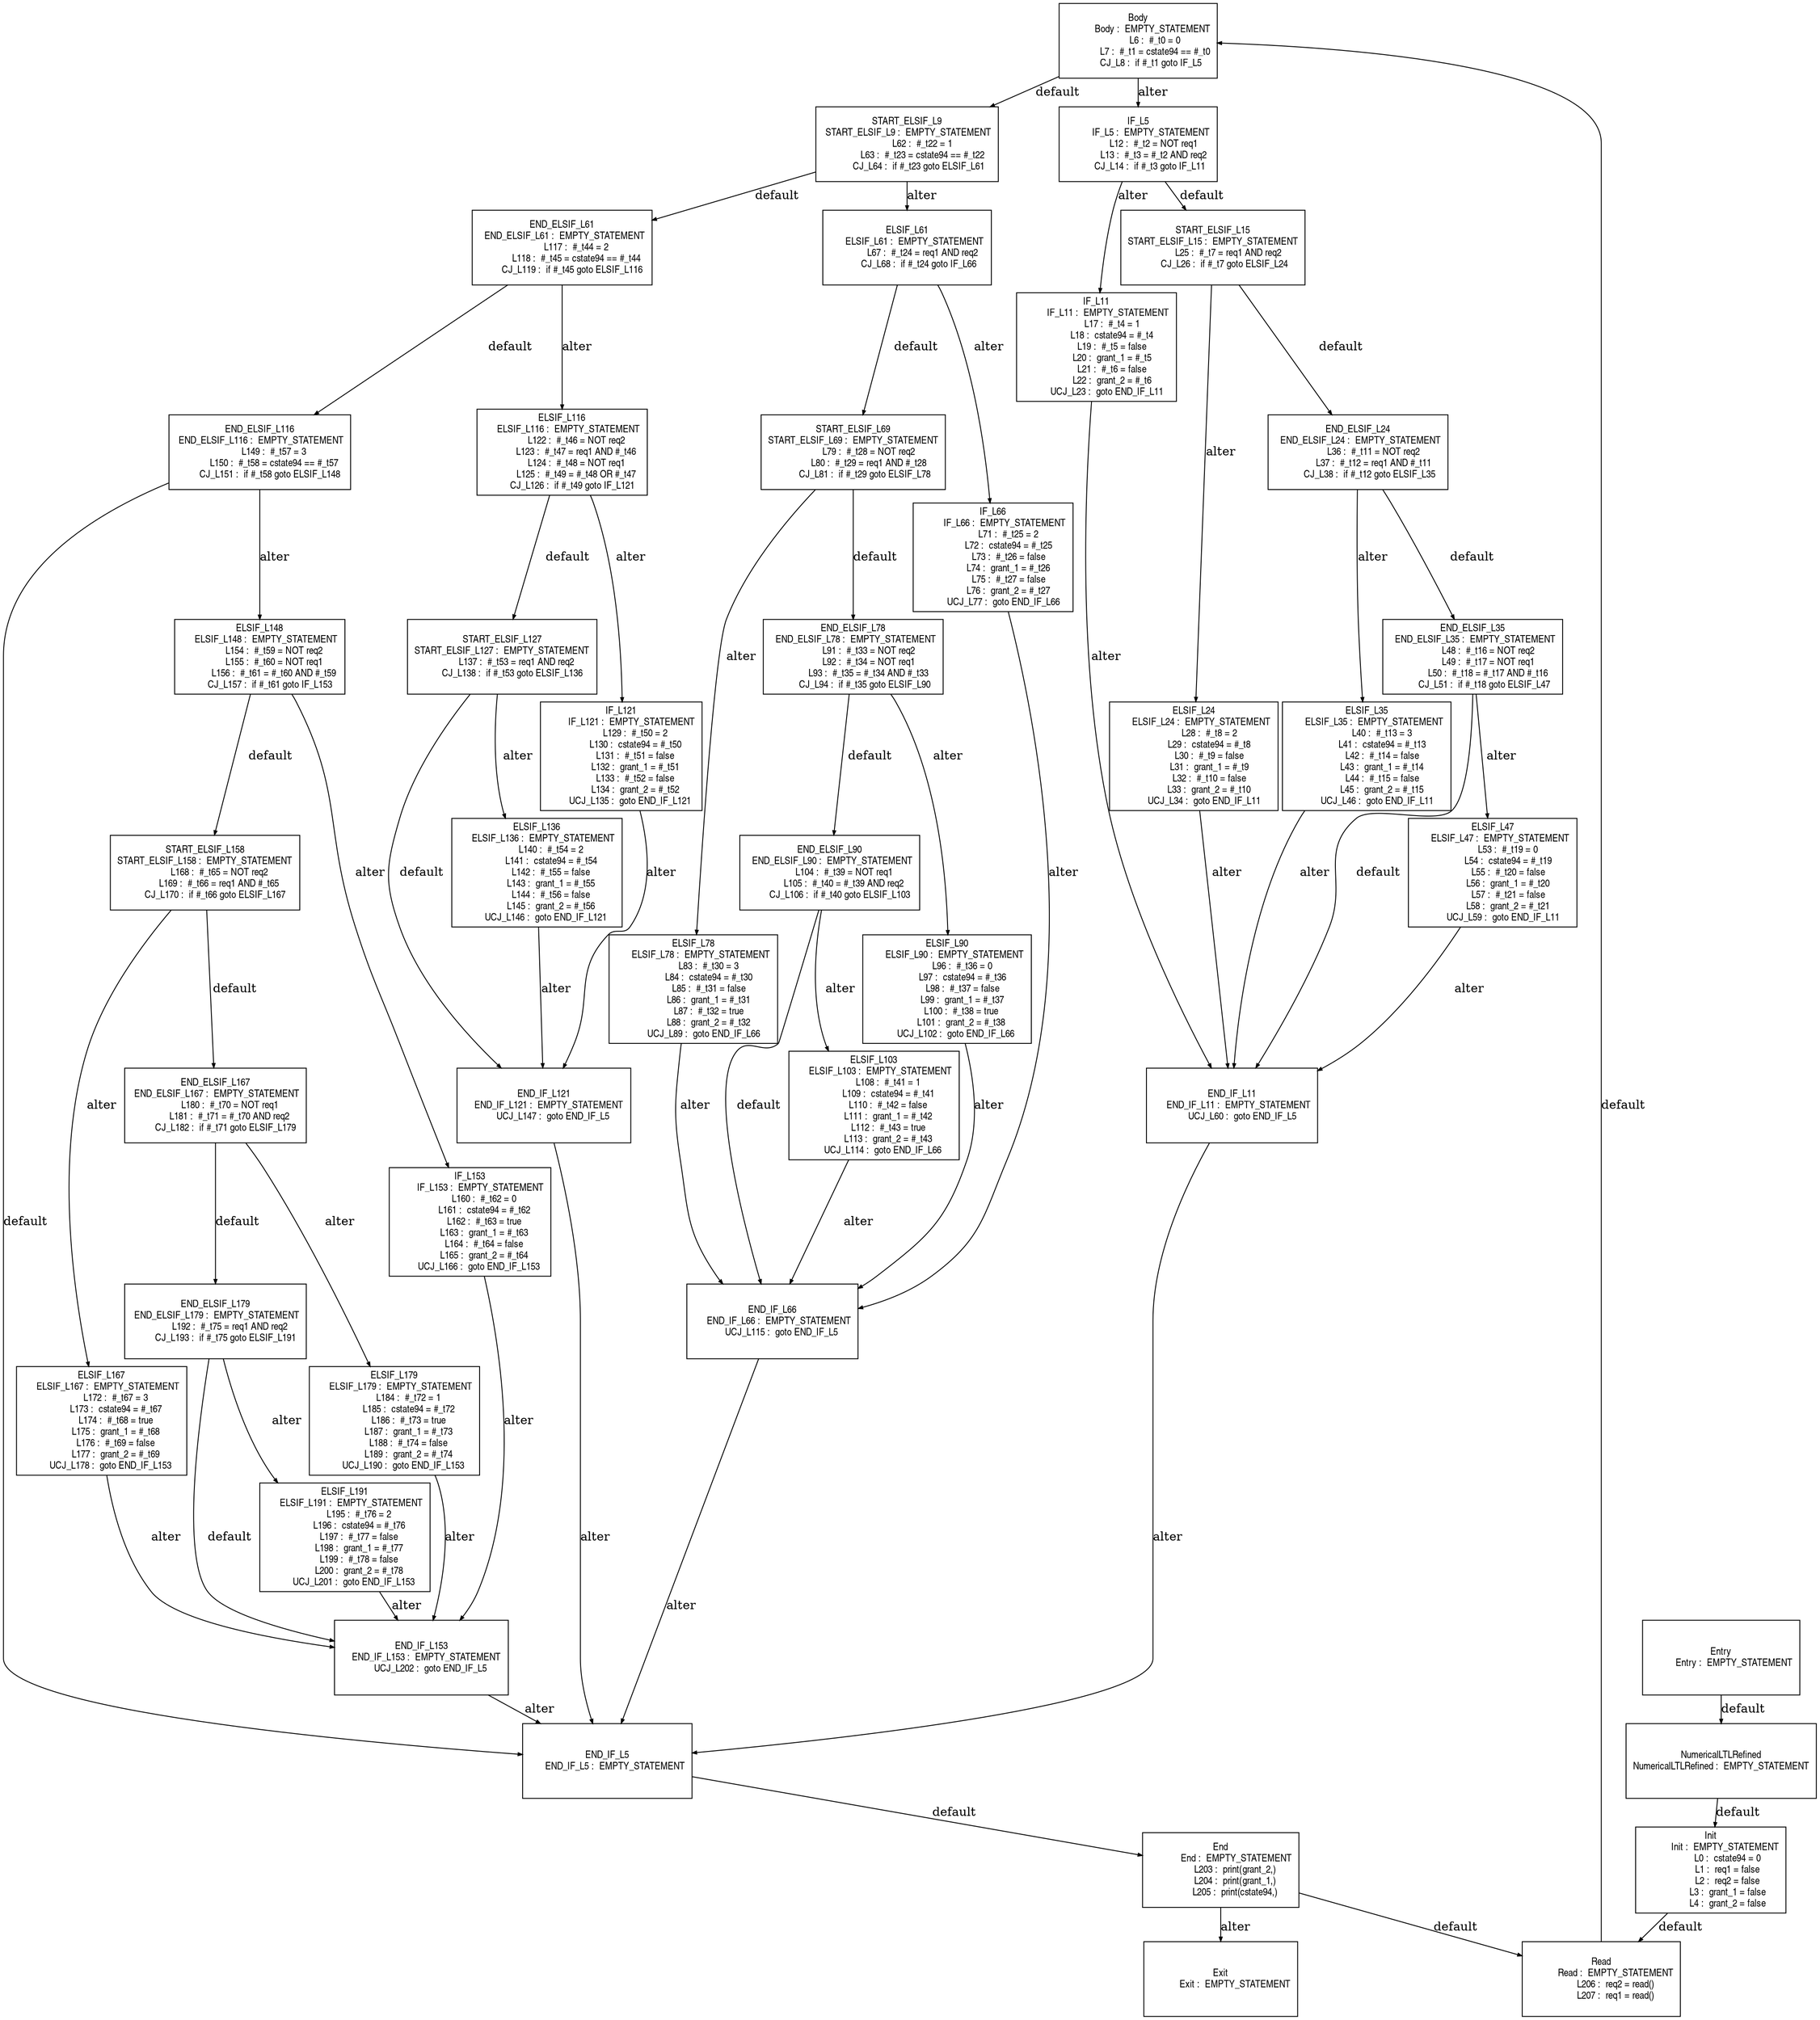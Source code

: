 digraph G {
  ranksep=.25;
  edge [arrowsize=.5]
  node [shape=rectangle, fontname="ArialNarrow",
        fontsize=12,  height=1.2];
  "Body
           Body :  EMPTY_STATEMENT
             L6 :  #_t0 = 0
             L7 :  #_t1 = cstate94 == #_t0
          CJ_L8 :  if #_t1 goto IF_L5
"; "ELSIF_L78
      ELSIF_L78 :  EMPTY_STATEMENT
            L83 :  #_t30 = 3
            L84 :  cstate94 = #_t30
            L85 :  #_t31 = false
            L86 :  grant_1 = #_t31
            L87 :  #_t32 = true
            L88 :  grant_2 = #_t32
        UCJ_L89 :  goto END_IF_L66
"; "END_ELSIF_L61
  END_ELSIF_L61 :  EMPTY_STATEMENT
           L117 :  #_t44 = 2
           L118 :  #_t45 = cstate94 == #_t44
        CJ_L119 :  if #_t45 goto ELSIF_L116
"; "ELSIF_L24
      ELSIF_L24 :  EMPTY_STATEMENT
            L28 :  #_t8 = 2
            L29 :  cstate94 = #_t8
            L30 :  #_t9 = false
            L31 :  grant_1 = #_t9
            L32 :  #_t10 = false
            L33 :  grant_2 = #_t10
        UCJ_L34 :  goto END_IF_L11
"; "ELSIF_L35
      ELSIF_L35 :  EMPTY_STATEMENT
            L40 :  #_t13 = 3
            L41 :  cstate94 = #_t13
            L42 :  #_t14 = false
            L43 :  grant_1 = #_t14
            L44 :  #_t15 = false
            L45 :  grant_2 = #_t15
        UCJ_L46 :  goto END_IF_L11
"; "START_ELSIF_L69
START_ELSIF_L69 :  EMPTY_STATEMENT
            L79 :  #_t28 = NOT req2
            L80 :  #_t29 = req1 AND #_t28
         CJ_L81 :  if #_t29 goto ELSIF_L78
"; "ELSIF_L167
     ELSIF_L167 :  EMPTY_STATEMENT
           L172 :  #_t67 = 3
           L173 :  cstate94 = #_t67
           L174 :  #_t68 = true
           L175 :  grant_1 = #_t68
           L176 :  #_t69 = false
           L177 :  grant_2 = #_t69
       UCJ_L178 :  goto END_IF_L153
"; "END_IF_L5
      END_IF_L5 :  EMPTY_STATEMENT
"; "IF_L11
         IF_L11 :  EMPTY_STATEMENT
            L17 :  #_t4 = 1
            L18 :  cstate94 = #_t4
            L19 :  #_t5 = false
            L20 :  grant_1 = #_t5
            L21 :  #_t6 = false
            L22 :  grant_2 = #_t6
        UCJ_L23 :  goto END_IF_L11
"; "END_ELSIF_L90
  END_ELSIF_L90 :  EMPTY_STATEMENT
           L104 :  #_t39 = NOT req1
           L105 :  #_t40 = #_t39 AND req2
        CJ_L106 :  if #_t40 goto ELSIF_L103
"; "Exit
           Exit :  EMPTY_STATEMENT
"; "End
            End :  EMPTY_STATEMENT
           L203 :  print(grant_2,)
           L204 :  print(grant_1,)
           L205 :  print(cstate94,)
"; "NumericalLTLRefined
NumericalLTLRefined :  EMPTY_STATEMENT
"; "END_ELSIF_L35
  END_ELSIF_L35 :  EMPTY_STATEMENT
            L48 :  #_t16 = NOT req2
            L49 :  #_t17 = NOT req1
            L50 :  #_t18 = #_t17 AND #_t16
         CJ_L51 :  if #_t18 goto ELSIF_L47
"; "END_ELSIF_L78
  END_ELSIF_L78 :  EMPTY_STATEMENT
            L91 :  #_t33 = NOT req2
            L92 :  #_t34 = NOT req1
            L93 :  #_t35 = #_t34 AND #_t33
         CJ_L94 :  if #_t35 goto ELSIF_L90
"; "END_IF_L66
     END_IF_L66 :  EMPTY_STATEMENT
       UCJ_L115 :  goto END_IF_L5
"; "ELSIF_L90
      ELSIF_L90 :  EMPTY_STATEMENT
            L96 :  #_t36 = 0
            L97 :  cstate94 = #_t36
            L98 :  #_t37 = false
            L99 :  grant_1 = #_t37
           L100 :  #_t38 = true
           L101 :  grant_2 = #_t38
       UCJ_L102 :  goto END_IF_L66
"; "END_IF_L11
     END_IF_L11 :  EMPTY_STATEMENT
        UCJ_L60 :  goto END_IF_L5
"; "START_ELSIF_L9
 START_ELSIF_L9 :  EMPTY_STATEMENT
            L62 :  #_t22 = 1
            L63 :  #_t23 = cstate94 == #_t22
         CJ_L64 :  if #_t23 goto ELSIF_L61
"; "END_ELSIF_L116
 END_ELSIF_L116 :  EMPTY_STATEMENT
           L149 :  #_t57 = 3
           L150 :  #_t58 = cstate94 == #_t57
        CJ_L151 :  if #_t58 goto ELSIF_L148
"; "END_ELSIF_L24
  END_ELSIF_L24 :  EMPTY_STATEMENT
            L36 :  #_t11 = NOT req2
            L37 :  #_t12 = req1 AND #_t11
         CJ_L38 :  if #_t12 goto ELSIF_L35
"; "START_ELSIF_L127
START_ELSIF_L127 :  EMPTY_STATEMENT
           L137 :  #_t53 = req1 AND req2
        CJ_L138 :  if #_t53 goto ELSIF_L136
"; "ELSIF_L148
     ELSIF_L148 :  EMPTY_STATEMENT
           L154 :  #_t59 = NOT req2
           L155 :  #_t60 = NOT req1
           L156 :  #_t61 = #_t60 AND #_t59
        CJ_L157 :  if #_t61 goto IF_L153
"; "END_ELSIF_L167
 END_ELSIF_L167 :  EMPTY_STATEMENT
           L180 :  #_t70 = NOT req1
           L181 :  #_t71 = #_t70 AND req2
        CJ_L182 :  if #_t71 goto ELSIF_L179
"; "IF_L121
        IF_L121 :  EMPTY_STATEMENT
           L129 :  #_t50 = 2
           L130 :  cstate94 = #_t50
           L131 :  #_t51 = false
           L132 :  grant_1 = #_t51
           L133 :  #_t52 = false
           L134 :  grant_2 = #_t52
       UCJ_L135 :  goto END_IF_L121
"; "START_ELSIF_L158
START_ELSIF_L158 :  EMPTY_STATEMENT
           L168 :  #_t65 = NOT req2
           L169 :  #_t66 = req1 AND #_t65
        CJ_L170 :  if #_t66 goto ELSIF_L167
"; "START_ELSIF_L15
START_ELSIF_L15 :  EMPTY_STATEMENT
            L25 :  #_t7 = req1 AND req2
         CJ_L26 :  if #_t7 goto ELSIF_L24
"; "Init
           Init :  EMPTY_STATEMENT
             L0 :  cstate94 = 0
             L1 :  req1 = false
             L2 :  req2 = false
             L3 :  grant_1 = false
             L4 :  grant_2 = false
"; "IF_L5
          IF_L5 :  EMPTY_STATEMENT
            L12 :  #_t2 = NOT req1
            L13 :  #_t3 = #_t2 AND req2
         CJ_L14 :  if #_t3 goto IF_L11
"; "END_IF_L121
    END_IF_L121 :  EMPTY_STATEMENT
       UCJ_L147 :  goto END_IF_L5
"; "Read
           Read :  EMPTY_STATEMENT
           L206 :  req2 = read()
           L207 :  req1 = read()
"; "END_IF_L153
    END_IF_L153 :  EMPTY_STATEMENT
       UCJ_L202 :  goto END_IF_L5
"; "ELSIF_L47
      ELSIF_L47 :  EMPTY_STATEMENT
            L53 :  #_t19 = 0
            L54 :  cstate94 = #_t19
            L55 :  #_t20 = false
            L56 :  grant_1 = #_t20
            L57 :  #_t21 = false
            L58 :  grant_2 = #_t21
        UCJ_L59 :  goto END_IF_L11
"; "END_ELSIF_L179
 END_ELSIF_L179 :  EMPTY_STATEMENT
           L192 :  #_t75 = req1 AND req2
        CJ_L193 :  if #_t75 goto ELSIF_L191
"; "IF_L153
        IF_L153 :  EMPTY_STATEMENT
           L160 :  #_t62 = 0
           L161 :  cstate94 = #_t62
           L162 :  #_t63 = true
           L163 :  grant_1 = #_t63
           L164 :  #_t64 = false
           L165 :  grant_2 = #_t64
       UCJ_L166 :  goto END_IF_L153
"; "ELSIF_L61
      ELSIF_L61 :  EMPTY_STATEMENT
            L67 :  #_t24 = req1 AND req2
         CJ_L68 :  if #_t24 goto IF_L66
"; "ELSIF_L116
     ELSIF_L116 :  EMPTY_STATEMENT
           L122 :  #_t46 = NOT req2
           L123 :  #_t47 = req1 AND #_t46
           L124 :  #_t48 = NOT req1
           L125 :  #_t49 = #_t48 OR #_t47
        CJ_L126 :  if #_t49 goto IF_L121
"; "ELSIF_L191
     ELSIF_L191 :  EMPTY_STATEMENT
           L195 :  #_t76 = 2
           L196 :  cstate94 = #_t76
           L197 :  #_t77 = false
           L198 :  grant_1 = #_t77
           L199 :  #_t78 = false
           L200 :  grant_2 = #_t78
       UCJ_L201 :  goto END_IF_L153
"; "Entry
          Entry :  EMPTY_STATEMENT
"; "IF_L66
         IF_L66 :  EMPTY_STATEMENT
            L71 :  #_t25 = 2
            L72 :  cstate94 = #_t25
            L73 :  #_t26 = false
            L74 :  grant_1 = #_t26
            L75 :  #_t27 = false
            L76 :  grant_2 = #_t27
        UCJ_L77 :  goto END_IF_L66
"; "ELSIF_L136
     ELSIF_L136 :  EMPTY_STATEMENT
           L140 :  #_t54 = 2
           L141 :  cstate94 = #_t54
           L142 :  #_t55 = false
           L143 :  grant_1 = #_t55
           L144 :  #_t56 = false
           L145 :  grant_2 = #_t56
       UCJ_L146 :  goto END_IF_L121
"; "ELSIF_L103
     ELSIF_L103 :  EMPTY_STATEMENT
           L108 :  #_t41 = 1
           L109 :  cstate94 = #_t41
           L110 :  #_t42 = false
           L111 :  grant_1 = #_t42
           L112 :  #_t43 = true
           L113 :  grant_2 = #_t43
       UCJ_L114 :  goto END_IF_L66
"; "ELSIF_L179
     ELSIF_L179 :  EMPTY_STATEMENT
           L184 :  #_t72 = 1
           L185 :  cstate94 = #_t72
           L186 :  #_t73 = true
           L187 :  grant_1 = #_t73
           L188 :  #_t74 = false
           L189 :  grant_2 = #_t74
       UCJ_L190 :  goto END_IF_L153
"; 
  "NumericalLTLRefined
NumericalLTLRefined :  EMPTY_STATEMENT
" -> "Init
           Init :  EMPTY_STATEMENT
             L0 :  cstate94 = 0
             L1 :  req1 = false
             L2 :  req2 = false
             L3 :  grant_1 = false
             L4 :  grant_2 = false
"  [label="default"];
  "Init
           Init :  EMPTY_STATEMENT
             L0 :  cstate94 = 0
             L1 :  req1 = false
             L2 :  req2 = false
             L3 :  grant_1 = false
             L4 :  grant_2 = false
" -> "Read
           Read :  EMPTY_STATEMENT
           L206 :  req2 = read()
           L207 :  req1 = read()
"  [label="default"];
  "Body
           Body :  EMPTY_STATEMENT
             L6 :  #_t0 = 0
             L7 :  #_t1 = cstate94 == #_t0
          CJ_L8 :  if #_t1 goto IF_L5
" -> "START_ELSIF_L9
 START_ELSIF_L9 :  EMPTY_STATEMENT
            L62 :  #_t22 = 1
            L63 :  #_t23 = cstate94 == #_t22
         CJ_L64 :  if #_t23 goto ELSIF_L61
"  [label="default"];
  "Body
           Body :  EMPTY_STATEMENT
             L6 :  #_t0 = 0
             L7 :  #_t1 = cstate94 == #_t0
          CJ_L8 :  if #_t1 goto IF_L5
" -> "IF_L5
          IF_L5 :  EMPTY_STATEMENT
            L12 :  #_t2 = NOT req1
            L13 :  #_t3 = #_t2 AND req2
         CJ_L14 :  if #_t3 goto IF_L11
"  [label="alter"];
  "IF_L5
          IF_L5 :  EMPTY_STATEMENT
            L12 :  #_t2 = NOT req1
            L13 :  #_t3 = #_t2 AND req2
         CJ_L14 :  if #_t3 goto IF_L11
" -> "START_ELSIF_L15
START_ELSIF_L15 :  EMPTY_STATEMENT
            L25 :  #_t7 = req1 AND req2
         CJ_L26 :  if #_t7 goto ELSIF_L24
"  [label="default"];
  "IF_L5
          IF_L5 :  EMPTY_STATEMENT
            L12 :  #_t2 = NOT req1
            L13 :  #_t3 = #_t2 AND req2
         CJ_L14 :  if #_t3 goto IF_L11
" -> "IF_L11
         IF_L11 :  EMPTY_STATEMENT
            L17 :  #_t4 = 1
            L18 :  cstate94 = #_t4
            L19 :  #_t5 = false
            L20 :  grant_1 = #_t5
            L21 :  #_t6 = false
            L22 :  grant_2 = #_t6
        UCJ_L23 :  goto END_IF_L11
"  [label="alter"];
  "IF_L11
         IF_L11 :  EMPTY_STATEMENT
            L17 :  #_t4 = 1
            L18 :  cstate94 = #_t4
            L19 :  #_t5 = false
            L20 :  grant_1 = #_t5
            L21 :  #_t6 = false
            L22 :  grant_2 = #_t6
        UCJ_L23 :  goto END_IF_L11
" -> "END_IF_L11
     END_IF_L11 :  EMPTY_STATEMENT
        UCJ_L60 :  goto END_IF_L5
"  [label="alter"];
  "START_ELSIF_L15
START_ELSIF_L15 :  EMPTY_STATEMENT
            L25 :  #_t7 = req1 AND req2
         CJ_L26 :  if #_t7 goto ELSIF_L24
" -> "END_ELSIF_L24
  END_ELSIF_L24 :  EMPTY_STATEMENT
            L36 :  #_t11 = NOT req2
            L37 :  #_t12 = req1 AND #_t11
         CJ_L38 :  if #_t12 goto ELSIF_L35
"  [label="default"];
  "START_ELSIF_L15
START_ELSIF_L15 :  EMPTY_STATEMENT
            L25 :  #_t7 = req1 AND req2
         CJ_L26 :  if #_t7 goto ELSIF_L24
" -> "ELSIF_L24
      ELSIF_L24 :  EMPTY_STATEMENT
            L28 :  #_t8 = 2
            L29 :  cstate94 = #_t8
            L30 :  #_t9 = false
            L31 :  grant_1 = #_t9
            L32 :  #_t10 = false
            L33 :  grant_2 = #_t10
        UCJ_L34 :  goto END_IF_L11
"  [label="alter"];
  "ELSIF_L24
      ELSIF_L24 :  EMPTY_STATEMENT
            L28 :  #_t8 = 2
            L29 :  cstate94 = #_t8
            L30 :  #_t9 = false
            L31 :  grant_1 = #_t9
            L32 :  #_t10 = false
            L33 :  grant_2 = #_t10
        UCJ_L34 :  goto END_IF_L11
" -> "END_IF_L11
     END_IF_L11 :  EMPTY_STATEMENT
        UCJ_L60 :  goto END_IF_L5
"  [label="alter"];
  "END_ELSIF_L24
  END_ELSIF_L24 :  EMPTY_STATEMENT
            L36 :  #_t11 = NOT req2
            L37 :  #_t12 = req1 AND #_t11
         CJ_L38 :  if #_t12 goto ELSIF_L35
" -> "END_ELSIF_L35
  END_ELSIF_L35 :  EMPTY_STATEMENT
            L48 :  #_t16 = NOT req2
            L49 :  #_t17 = NOT req1
            L50 :  #_t18 = #_t17 AND #_t16
         CJ_L51 :  if #_t18 goto ELSIF_L47
"  [label="default"];
  "END_ELSIF_L24
  END_ELSIF_L24 :  EMPTY_STATEMENT
            L36 :  #_t11 = NOT req2
            L37 :  #_t12 = req1 AND #_t11
         CJ_L38 :  if #_t12 goto ELSIF_L35
" -> "ELSIF_L35
      ELSIF_L35 :  EMPTY_STATEMENT
            L40 :  #_t13 = 3
            L41 :  cstate94 = #_t13
            L42 :  #_t14 = false
            L43 :  grant_1 = #_t14
            L44 :  #_t15 = false
            L45 :  grant_2 = #_t15
        UCJ_L46 :  goto END_IF_L11
"  [label="alter"];
  "ELSIF_L35
      ELSIF_L35 :  EMPTY_STATEMENT
            L40 :  #_t13 = 3
            L41 :  cstate94 = #_t13
            L42 :  #_t14 = false
            L43 :  grant_1 = #_t14
            L44 :  #_t15 = false
            L45 :  grant_2 = #_t15
        UCJ_L46 :  goto END_IF_L11
" -> "END_IF_L11
     END_IF_L11 :  EMPTY_STATEMENT
        UCJ_L60 :  goto END_IF_L5
"  [label="alter"];
  "END_ELSIF_L35
  END_ELSIF_L35 :  EMPTY_STATEMENT
            L48 :  #_t16 = NOT req2
            L49 :  #_t17 = NOT req1
            L50 :  #_t18 = #_t17 AND #_t16
         CJ_L51 :  if #_t18 goto ELSIF_L47
" -> "END_IF_L11
     END_IF_L11 :  EMPTY_STATEMENT
        UCJ_L60 :  goto END_IF_L5
"  [label="default"];
  "END_ELSIF_L35
  END_ELSIF_L35 :  EMPTY_STATEMENT
            L48 :  #_t16 = NOT req2
            L49 :  #_t17 = NOT req1
            L50 :  #_t18 = #_t17 AND #_t16
         CJ_L51 :  if #_t18 goto ELSIF_L47
" -> "ELSIF_L47
      ELSIF_L47 :  EMPTY_STATEMENT
            L53 :  #_t19 = 0
            L54 :  cstate94 = #_t19
            L55 :  #_t20 = false
            L56 :  grant_1 = #_t20
            L57 :  #_t21 = false
            L58 :  grant_2 = #_t21
        UCJ_L59 :  goto END_IF_L11
"  [label="alter"];
  "ELSIF_L47
      ELSIF_L47 :  EMPTY_STATEMENT
            L53 :  #_t19 = 0
            L54 :  cstate94 = #_t19
            L55 :  #_t20 = false
            L56 :  grant_1 = #_t20
            L57 :  #_t21 = false
            L58 :  grant_2 = #_t21
        UCJ_L59 :  goto END_IF_L11
" -> "END_IF_L11
     END_IF_L11 :  EMPTY_STATEMENT
        UCJ_L60 :  goto END_IF_L5
"  [label="alter"];
  "END_IF_L11
     END_IF_L11 :  EMPTY_STATEMENT
        UCJ_L60 :  goto END_IF_L5
" -> "END_IF_L5
      END_IF_L5 :  EMPTY_STATEMENT
"  [label="alter"];
  "START_ELSIF_L9
 START_ELSIF_L9 :  EMPTY_STATEMENT
            L62 :  #_t22 = 1
            L63 :  #_t23 = cstate94 == #_t22
         CJ_L64 :  if #_t23 goto ELSIF_L61
" -> "END_ELSIF_L61
  END_ELSIF_L61 :  EMPTY_STATEMENT
           L117 :  #_t44 = 2
           L118 :  #_t45 = cstate94 == #_t44
        CJ_L119 :  if #_t45 goto ELSIF_L116
"  [label="default"];
  "START_ELSIF_L9
 START_ELSIF_L9 :  EMPTY_STATEMENT
            L62 :  #_t22 = 1
            L63 :  #_t23 = cstate94 == #_t22
         CJ_L64 :  if #_t23 goto ELSIF_L61
" -> "ELSIF_L61
      ELSIF_L61 :  EMPTY_STATEMENT
            L67 :  #_t24 = req1 AND req2
         CJ_L68 :  if #_t24 goto IF_L66
"  [label="alter"];
  "ELSIF_L61
      ELSIF_L61 :  EMPTY_STATEMENT
            L67 :  #_t24 = req1 AND req2
         CJ_L68 :  if #_t24 goto IF_L66
" -> "START_ELSIF_L69
START_ELSIF_L69 :  EMPTY_STATEMENT
            L79 :  #_t28 = NOT req2
            L80 :  #_t29 = req1 AND #_t28
         CJ_L81 :  if #_t29 goto ELSIF_L78
"  [label="default"];
  "ELSIF_L61
      ELSIF_L61 :  EMPTY_STATEMENT
            L67 :  #_t24 = req1 AND req2
         CJ_L68 :  if #_t24 goto IF_L66
" -> "IF_L66
         IF_L66 :  EMPTY_STATEMENT
            L71 :  #_t25 = 2
            L72 :  cstate94 = #_t25
            L73 :  #_t26 = false
            L74 :  grant_1 = #_t26
            L75 :  #_t27 = false
            L76 :  grant_2 = #_t27
        UCJ_L77 :  goto END_IF_L66
"  [label="alter"];
  "IF_L66
         IF_L66 :  EMPTY_STATEMENT
            L71 :  #_t25 = 2
            L72 :  cstate94 = #_t25
            L73 :  #_t26 = false
            L74 :  grant_1 = #_t26
            L75 :  #_t27 = false
            L76 :  grant_2 = #_t27
        UCJ_L77 :  goto END_IF_L66
" -> "END_IF_L66
     END_IF_L66 :  EMPTY_STATEMENT
       UCJ_L115 :  goto END_IF_L5
"  [label="alter"];
  "START_ELSIF_L69
START_ELSIF_L69 :  EMPTY_STATEMENT
            L79 :  #_t28 = NOT req2
            L80 :  #_t29 = req1 AND #_t28
         CJ_L81 :  if #_t29 goto ELSIF_L78
" -> "END_ELSIF_L78
  END_ELSIF_L78 :  EMPTY_STATEMENT
            L91 :  #_t33 = NOT req2
            L92 :  #_t34 = NOT req1
            L93 :  #_t35 = #_t34 AND #_t33
         CJ_L94 :  if #_t35 goto ELSIF_L90
"  [label="default"];
  "START_ELSIF_L69
START_ELSIF_L69 :  EMPTY_STATEMENT
            L79 :  #_t28 = NOT req2
            L80 :  #_t29 = req1 AND #_t28
         CJ_L81 :  if #_t29 goto ELSIF_L78
" -> "ELSIF_L78
      ELSIF_L78 :  EMPTY_STATEMENT
            L83 :  #_t30 = 3
            L84 :  cstate94 = #_t30
            L85 :  #_t31 = false
            L86 :  grant_1 = #_t31
            L87 :  #_t32 = true
            L88 :  grant_2 = #_t32
        UCJ_L89 :  goto END_IF_L66
"  [label="alter"];
  "ELSIF_L78
      ELSIF_L78 :  EMPTY_STATEMENT
            L83 :  #_t30 = 3
            L84 :  cstate94 = #_t30
            L85 :  #_t31 = false
            L86 :  grant_1 = #_t31
            L87 :  #_t32 = true
            L88 :  grant_2 = #_t32
        UCJ_L89 :  goto END_IF_L66
" -> "END_IF_L66
     END_IF_L66 :  EMPTY_STATEMENT
       UCJ_L115 :  goto END_IF_L5
"  [label="alter"];
  "END_ELSIF_L78
  END_ELSIF_L78 :  EMPTY_STATEMENT
            L91 :  #_t33 = NOT req2
            L92 :  #_t34 = NOT req1
            L93 :  #_t35 = #_t34 AND #_t33
         CJ_L94 :  if #_t35 goto ELSIF_L90
" -> "END_ELSIF_L90
  END_ELSIF_L90 :  EMPTY_STATEMENT
           L104 :  #_t39 = NOT req1
           L105 :  #_t40 = #_t39 AND req2
        CJ_L106 :  if #_t40 goto ELSIF_L103
"  [label="default"];
  "END_ELSIF_L78
  END_ELSIF_L78 :  EMPTY_STATEMENT
            L91 :  #_t33 = NOT req2
            L92 :  #_t34 = NOT req1
            L93 :  #_t35 = #_t34 AND #_t33
         CJ_L94 :  if #_t35 goto ELSIF_L90
" -> "ELSIF_L90
      ELSIF_L90 :  EMPTY_STATEMENT
            L96 :  #_t36 = 0
            L97 :  cstate94 = #_t36
            L98 :  #_t37 = false
            L99 :  grant_1 = #_t37
           L100 :  #_t38 = true
           L101 :  grant_2 = #_t38
       UCJ_L102 :  goto END_IF_L66
"  [label="alter"];
  "ELSIF_L90
      ELSIF_L90 :  EMPTY_STATEMENT
            L96 :  #_t36 = 0
            L97 :  cstate94 = #_t36
            L98 :  #_t37 = false
            L99 :  grant_1 = #_t37
           L100 :  #_t38 = true
           L101 :  grant_2 = #_t38
       UCJ_L102 :  goto END_IF_L66
" -> "END_IF_L66
     END_IF_L66 :  EMPTY_STATEMENT
       UCJ_L115 :  goto END_IF_L5
"  [label="alter"];
  "END_ELSIF_L90
  END_ELSIF_L90 :  EMPTY_STATEMENT
           L104 :  #_t39 = NOT req1
           L105 :  #_t40 = #_t39 AND req2
        CJ_L106 :  if #_t40 goto ELSIF_L103
" -> "END_IF_L66
     END_IF_L66 :  EMPTY_STATEMENT
       UCJ_L115 :  goto END_IF_L5
"  [label="default"];
  "END_ELSIF_L90
  END_ELSIF_L90 :  EMPTY_STATEMENT
           L104 :  #_t39 = NOT req1
           L105 :  #_t40 = #_t39 AND req2
        CJ_L106 :  if #_t40 goto ELSIF_L103
" -> "ELSIF_L103
     ELSIF_L103 :  EMPTY_STATEMENT
           L108 :  #_t41 = 1
           L109 :  cstate94 = #_t41
           L110 :  #_t42 = false
           L111 :  grant_1 = #_t42
           L112 :  #_t43 = true
           L113 :  grant_2 = #_t43
       UCJ_L114 :  goto END_IF_L66
"  [label="alter"];
  "ELSIF_L103
     ELSIF_L103 :  EMPTY_STATEMENT
           L108 :  #_t41 = 1
           L109 :  cstate94 = #_t41
           L110 :  #_t42 = false
           L111 :  grant_1 = #_t42
           L112 :  #_t43 = true
           L113 :  grant_2 = #_t43
       UCJ_L114 :  goto END_IF_L66
" -> "END_IF_L66
     END_IF_L66 :  EMPTY_STATEMENT
       UCJ_L115 :  goto END_IF_L5
"  [label="alter"];
  "END_IF_L66
     END_IF_L66 :  EMPTY_STATEMENT
       UCJ_L115 :  goto END_IF_L5
" -> "END_IF_L5
      END_IF_L5 :  EMPTY_STATEMENT
"  [label="alter"];
  "END_ELSIF_L61
  END_ELSIF_L61 :  EMPTY_STATEMENT
           L117 :  #_t44 = 2
           L118 :  #_t45 = cstate94 == #_t44
        CJ_L119 :  if #_t45 goto ELSIF_L116
" -> "END_ELSIF_L116
 END_ELSIF_L116 :  EMPTY_STATEMENT
           L149 :  #_t57 = 3
           L150 :  #_t58 = cstate94 == #_t57
        CJ_L151 :  if #_t58 goto ELSIF_L148
"  [label="default"];
  "END_ELSIF_L61
  END_ELSIF_L61 :  EMPTY_STATEMENT
           L117 :  #_t44 = 2
           L118 :  #_t45 = cstate94 == #_t44
        CJ_L119 :  if #_t45 goto ELSIF_L116
" -> "ELSIF_L116
     ELSIF_L116 :  EMPTY_STATEMENT
           L122 :  #_t46 = NOT req2
           L123 :  #_t47 = req1 AND #_t46
           L124 :  #_t48 = NOT req1
           L125 :  #_t49 = #_t48 OR #_t47
        CJ_L126 :  if #_t49 goto IF_L121
"  [label="alter"];
  "ELSIF_L116
     ELSIF_L116 :  EMPTY_STATEMENT
           L122 :  #_t46 = NOT req2
           L123 :  #_t47 = req1 AND #_t46
           L124 :  #_t48 = NOT req1
           L125 :  #_t49 = #_t48 OR #_t47
        CJ_L126 :  if #_t49 goto IF_L121
" -> "START_ELSIF_L127
START_ELSIF_L127 :  EMPTY_STATEMENT
           L137 :  #_t53 = req1 AND req2
        CJ_L138 :  if #_t53 goto ELSIF_L136
"  [label="default"];
  "ELSIF_L116
     ELSIF_L116 :  EMPTY_STATEMENT
           L122 :  #_t46 = NOT req2
           L123 :  #_t47 = req1 AND #_t46
           L124 :  #_t48 = NOT req1
           L125 :  #_t49 = #_t48 OR #_t47
        CJ_L126 :  if #_t49 goto IF_L121
" -> "IF_L121
        IF_L121 :  EMPTY_STATEMENT
           L129 :  #_t50 = 2
           L130 :  cstate94 = #_t50
           L131 :  #_t51 = false
           L132 :  grant_1 = #_t51
           L133 :  #_t52 = false
           L134 :  grant_2 = #_t52
       UCJ_L135 :  goto END_IF_L121
"  [label="alter"];
  "IF_L121
        IF_L121 :  EMPTY_STATEMENT
           L129 :  #_t50 = 2
           L130 :  cstate94 = #_t50
           L131 :  #_t51 = false
           L132 :  grant_1 = #_t51
           L133 :  #_t52 = false
           L134 :  grant_2 = #_t52
       UCJ_L135 :  goto END_IF_L121
" -> "END_IF_L121
    END_IF_L121 :  EMPTY_STATEMENT
       UCJ_L147 :  goto END_IF_L5
"  [label="alter"];
  "START_ELSIF_L127
START_ELSIF_L127 :  EMPTY_STATEMENT
           L137 :  #_t53 = req1 AND req2
        CJ_L138 :  if #_t53 goto ELSIF_L136
" -> "END_IF_L121
    END_IF_L121 :  EMPTY_STATEMENT
       UCJ_L147 :  goto END_IF_L5
"  [label="default"];
  "START_ELSIF_L127
START_ELSIF_L127 :  EMPTY_STATEMENT
           L137 :  #_t53 = req1 AND req2
        CJ_L138 :  if #_t53 goto ELSIF_L136
" -> "ELSIF_L136
     ELSIF_L136 :  EMPTY_STATEMENT
           L140 :  #_t54 = 2
           L141 :  cstate94 = #_t54
           L142 :  #_t55 = false
           L143 :  grant_1 = #_t55
           L144 :  #_t56 = false
           L145 :  grant_2 = #_t56
       UCJ_L146 :  goto END_IF_L121
"  [label="alter"];
  "ELSIF_L136
     ELSIF_L136 :  EMPTY_STATEMENT
           L140 :  #_t54 = 2
           L141 :  cstate94 = #_t54
           L142 :  #_t55 = false
           L143 :  grant_1 = #_t55
           L144 :  #_t56 = false
           L145 :  grant_2 = #_t56
       UCJ_L146 :  goto END_IF_L121
" -> "END_IF_L121
    END_IF_L121 :  EMPTY_STATEMENT
       UCJ_L147 :  goto END_IF_L5
"  [label="alter"];
  "END_IF_L121
    END_IF_L121 :  EMPTY_STATEMENT
       UCJ_L147 :  goto END_IF_L5
" -> "END_IF_L5
      END_IF_L5 :  EMPTY_STATEMENT
"  [label="alter"];
  "END_ELSIF_L116
 END_ELSIF_L116 :  EMPTY_STATEMENT
           L149 :  #_t57 = 3
           L150 :  #_t58 = cstate94 == #_t57
        CJ_L151 :  if #_t58 goto ELSIF_L148
" -> "END_IF_L5
      END_IF_L5 :  EMPTY_STATEMENT
"  [label="default"];
  "END_ELSIF_L116
 END_ELSIF_L116 :  EMPTY_STATEMENT
           L149 :  #_t57 = 3
           L150 :  #_t58 = cstate94 == #_t57
        CJ_L151 :  if #_t58 goto ELSIF_L148
" -> "ELSIF_L148
     ELSIF_L148 :  EMPTY_STATEMENT
           L154 :  #_t59 = NOT req2
           L155 :  #_t60 = NOT req1
           L156 :  #_t61 = #_t60 AND #_t59
        CJ_L157 :  if #_t61 goto IF_L153
"  [label="alter"];
  "ELSIF_L148
     ELSIF_L148 :  EMPTY_STATEMENT
           L154 :  #_t59 = NOT req2
           L155 :  #_t60 = NOT req1
           L156 :  #_t61 = #_t60 AND #_t59
        CJ_L157 :  if #_t61 goto IF_L153
" -> "START_ELSIF_L158
START_ELSIF_L158 :  EMPTY_STATEMENT
           L168 :  #_t65 = NOT req2
           L169 :  #_t66 = req1 AND #_t65
        CJ_L170 :  if #_t66 goto ELSIF_L167
"  [label="default"];
  "ELSIF_L148
     ELSIF_L148 :  EMPTY_STATEMENT
           L154 :  #_t59 = NOT req2
           L155 :  #_t60 = NOT req1
           L156 :  #_t61 = #_t60 AND #_t59
        CJ_L157 :  if #_t61 goto IF_L153
" -> "IF_L153
        IF_L153 :  EMPTY_STATEMENT
           L160 :  #_t62 = 0
           L161 :  cstate94 = #_t62
           L162 :  #_t63 = true
           L163 :  grant_1 = #_t63
           L164 :  #_t64 = false
           L165 :  grant_2 = #_t64
       UCJ_L166 :  goto END_IF_L153
"  [label="alter"];
  "IF_L153
        IF_L153 :  EMPTY_STATEMENT
           L160 :  #_t62 = 0
           L161 :  cstate94 = #_t62
           L162 :  #_t63 = true
           L163 :  grant_1 = #_t63
           L164 :  #_t64 = false
           L165 :  grant_2 = #_t64
       UCJ_L166 :  goto END_IF_L153
" -> "END_IF_L153
    END_IF_L153 :  EMPTY_STATEMENT
       UCJ_L202 :  goto END_IF_L5
"  [label="alter"];
  "START_ELSIF_L158
START_ELSIF_L158 :  EMPTY_STATEMENT
           L168 :  #_t65 = NOT req2
           L169 :  #_t66 = req1 AND #_t65
        CJ_L170 :  if #_t66 goto ELSIF_L167
" -> "END_ELSIF_L167
 END_ELSIF_L167 :  EMPTY_STATEMENT
           L180 :  #_t70 = NOT req1
           L181 :  #_t71 = #_t70 AND req2
        CJ_L182 :  if #_t71 goto ELSIF_L179
"  [label="default"];
  "START_ELSIF_L158
START_ELSIF_L158 :  EMPTY_STATEMENT
           L168 :  #_t65 = NOT req2
           L169 :  #_t66 = req1 AND #_t65
        CJ_L170 :  if #_t66 goto ELSIF_L167
" -> "ELSIF_L167
     ELSIF_L167 :  EMPTY_STATEMENT
           L172 :  #_t67 = 3
           L173 :  cstate94 = #_t67
           L174 :  #_t68 = true
           L175 :  grant_1 = #_t68
           L176 :  #_t69 = false
           L177 :  grant_2 = #_t69
       UCJ_L178 :  goto END_IF_L153
"  [label="alter"];
  "ELSIF_L167
     ELSIF_L167 :  EMPTY_STATEMENT
           L172 :  #_t67 = 3
           L173 :  cstate94 = #_t67
           L174 :  #_t68 = true
           L175 :  grant_1 = #_t68
           L176 :  #_t69 = false
           L177 :  grant_2 = #_t69
       UCJ_L178 :  goto END_IF_L153
" -> "END_IF_L153
    END_IF_L153 :  EMPTY_STATEMENT
       UCJ_L202 :  goto END_IF_L5
"  [label="alter"];
  "END_ELSIF_L167
 END_ELSIF_L167 :  EMPTY_STATEMENT
           L180 :  #_t70 = NOT req1
           L181 :  #_t71 = #_t70 AND req2
        CJ_L182 :  if #_t71 goto ELSIF_L179
" -> "END_ELSIF_L179
 END_ELSIF_L179 :  EMPTY_STATEMENT
           L192 :  #_t75 = req1 AND req2
        CJ_L193 :  if #_t75 goto ELSIF_L191
"  [label="default"];
  "END_ELSIF_L167
 END_ELSIF_L167 :  EMPTY_STATEMENT
           L180 :  #_t70 = NOT req1
           L181 :  #_t71 = #_t70 AND req2
        CJ_L182 :  if #_t71 goto ELSIF_L179
" -> "ELSIF_L179
     ELSIF_L179 :  EMPTY_STATEMENT
           L184 :  #_t72 = 1
           L185 :  cstate94 = #_t72
           L186 :  #_t73 = true
           L187 :  grant_1 = #_t73
           L188 :  #_t74 = false
           L189 :  grant_2 = #_t74
       UCJ_L190 :  goto END_IF_L153
"  [label="alter"];
  "ELSIF_L179
     ELSIF_L179 :  EMPTY_STATEMENT
           L184 :  #_t72 = 1
           L185 :  cstate94 = #_t72
           L186 :  #_t73 = true
           L187 :  grant_1 = #_t73
           L188 :  #_t74 = false
           L189 :  grant_2 = #_t74
       UCJ_L190 :  goto END_IF_L153
" -> "END_IF_L153
    END_IF_L153 :  EMPTY_STATEMENT
       UCJ_L202 :  goto END_IF_L5
"  [label="alter"];
  "END_ELSIF_L179
 END_ELSIF_L179 :  EMPTY_STATEMENT
           L192 :  #_t75 = req1 AND req2
        CJ_L193 :  if #_t75 goto ELSIF_L191
" -> "END_IF_L153
    END_IF_L153 :  EMPTY_STATEMENT
       UCJ_L202 :  goto END_IF_L5
"  [label="default"];
  "END_ELSIF_L179
 END_ELSIF_L179 :  EMPTY_STATEMENT
           L192 :  #_t75 = req1 AND req2
        CJ_L193 :  if #_t75 goto ELSIF_L191
" -> "ELSIF_L191
     ELSIF_L191 :  EMPTY_STATEMENT
           L195 :  #_t76 = 2
           L196 :  cstate94 = #_t76
           L197 :  #_t77 = false
           L198 :  grant_1 = #_t77
           L199 :  #_t78 = false
           L200 :  grant_2 = #_t78
       UCJ_L201 :  goto END_IF_L153
"  [label="alter"];
  "ELSIF_L191
     ELSIF_L191 :  EMPTY_STATEMENT
           L195 :  #_t76 = 2
           L196 :  cstate94 = #_t76
           L197 :  #_t77 = false
           L198 :  grant_1 = #_t77
           L199 :  #_t78 = false
           L200 :  grant_2 = #_t78
       UCJ_L201 :  goto END_IF_L153
" -> "END_IF_L153
    END_IF_L153 :  EMPTY_STATEMENT
       UCJ_L202 :  goto END_IF_L5
"  [label="alter"];
  "END_IF_L153
    END_IF_L153 :  EMPTY_STATEMENT
       UCJ_L202 :  goto END_IF_L5
" -> "END_IF_L5
      END_IF_L5 :  EMPTY_STATEMENT
"  [label="alter"];
  "END_IF_L5
      END_IF_L5 :  EMPTY_STATEMENT
" -> "End
            End :  EMPTY_STATEMENT
           L203 :  print(grant_2,)
           L204 :  print(grant_1,)
           L205 :  print(cstate94,)
"  [label="default"];
  "Entry
          Entry :  EMPTY_STATEMENT
" -> "NumericalLTLRefined
NumericalLTLRefined :  EMPTY_STATEMENT
"  [label="default"];
  "End
            End :  EMPTY_STATEMENT
           L203 :  print(grant_2,)
           L204 :  print(grant_1,)
           L205 :  print(cstate94,)
" -> "Read
           Read :  EMPTY_STATEMENT
           L206 :  req2 = read()
           L207 :  req1 = read()
"  [label="default"];
  "End
            End :  EMPTY_STATEMENT
           L203 :  print(grant_2,)
           L204 :  print(grant_1,)
           L205 :  print(cstate94,)
" -> "Exit
           Exit :  EMPTY_STATEMENT
"  [label="alter"];
  "Read
           Read :  EMPTY_STATEMENT
           L206 :  req2 = read()
           L207 :  req1 = read()
" -> "Body
           Body :  EMPTY_STATEMENT
             L6 :  #_t0 = 0
             L7 :  #_t1 = cstate94 == #_t0
          CJ_L8 :  if #_t1 goto IF_L5
"  [label="default"];
}
